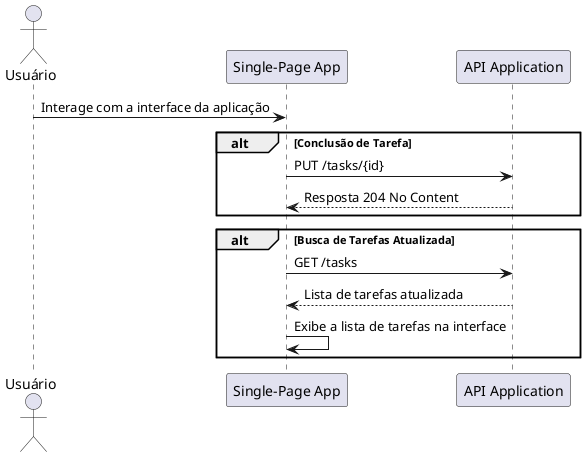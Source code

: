 @startuml diagrama_de_sequencia_frontend_003_concluir_tarefa
actor Usuário as u
participant SPA as "Single-Page App"
participant API as "API Application"

u -> SPA: Interage com a interface da aplicação

alt Conclusão de Tarefa
    SPA -> API: PUT /tasks/{id}
    API --> SPA: Resposta 204 No Content
end

alt Busca de Tarefas Atualizada
    SPA -> API: GET /tasks
    API --> SPA: Lista de tarefas atualizada
    SPA -> SPA: Exibe a lista de tarefas na interface
end

@enduml
